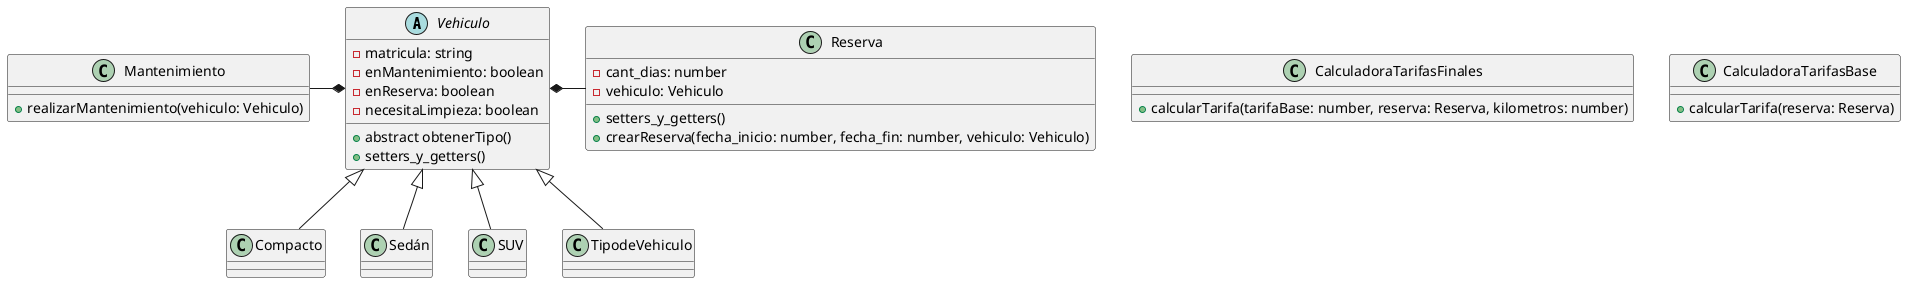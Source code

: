 @startuml Diagrama de clases

abstract class Vehiculo {
    - matricula: string
    - enMantenimiento: boolean
    - enReserva: boolean
    - necesitaLimpieza: boolean

    + abstract obtenerTipo()
    + setters_y_getters()
}

class CalculadoraTarifasFinales {
    + calcularTarifa(tarifaBase: number, reserva: Reserva, kilometros: number)
}

class CalculadoraTarifasBase {
    + calcularTarifa(reserva: Reserva)
}

class Reserva {
    - cant_dias: number
    - vehiculo: Vehiculo

    + setters_y_getters()
    + crearReserva(fecha_inicio: number, fecha_fin: number, vehiculo: Vehiculo)
}

class Mantenimiento {
    + realizarMantenimiento(vehiculo: Vehiculo)
}

class Compacto {

}
class Sedán {

}
class SUV {

}

' Relaciones

Vehiculo *-l- Mantenimiento
Vehiculo *-r- Reserva
Vehiculo <|-d- TipodeVehiculo

Vehiculo <|-- Compacto
Vehiculo <|-- Sedán
Vehiculo <|-- SUV

@enduml